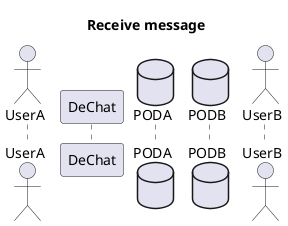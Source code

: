 @startuml

title "Receive message"

actor UserA as user
participant DeChat
database PODA as poda
database PODB as podb
actor UserB as partner

@enduml